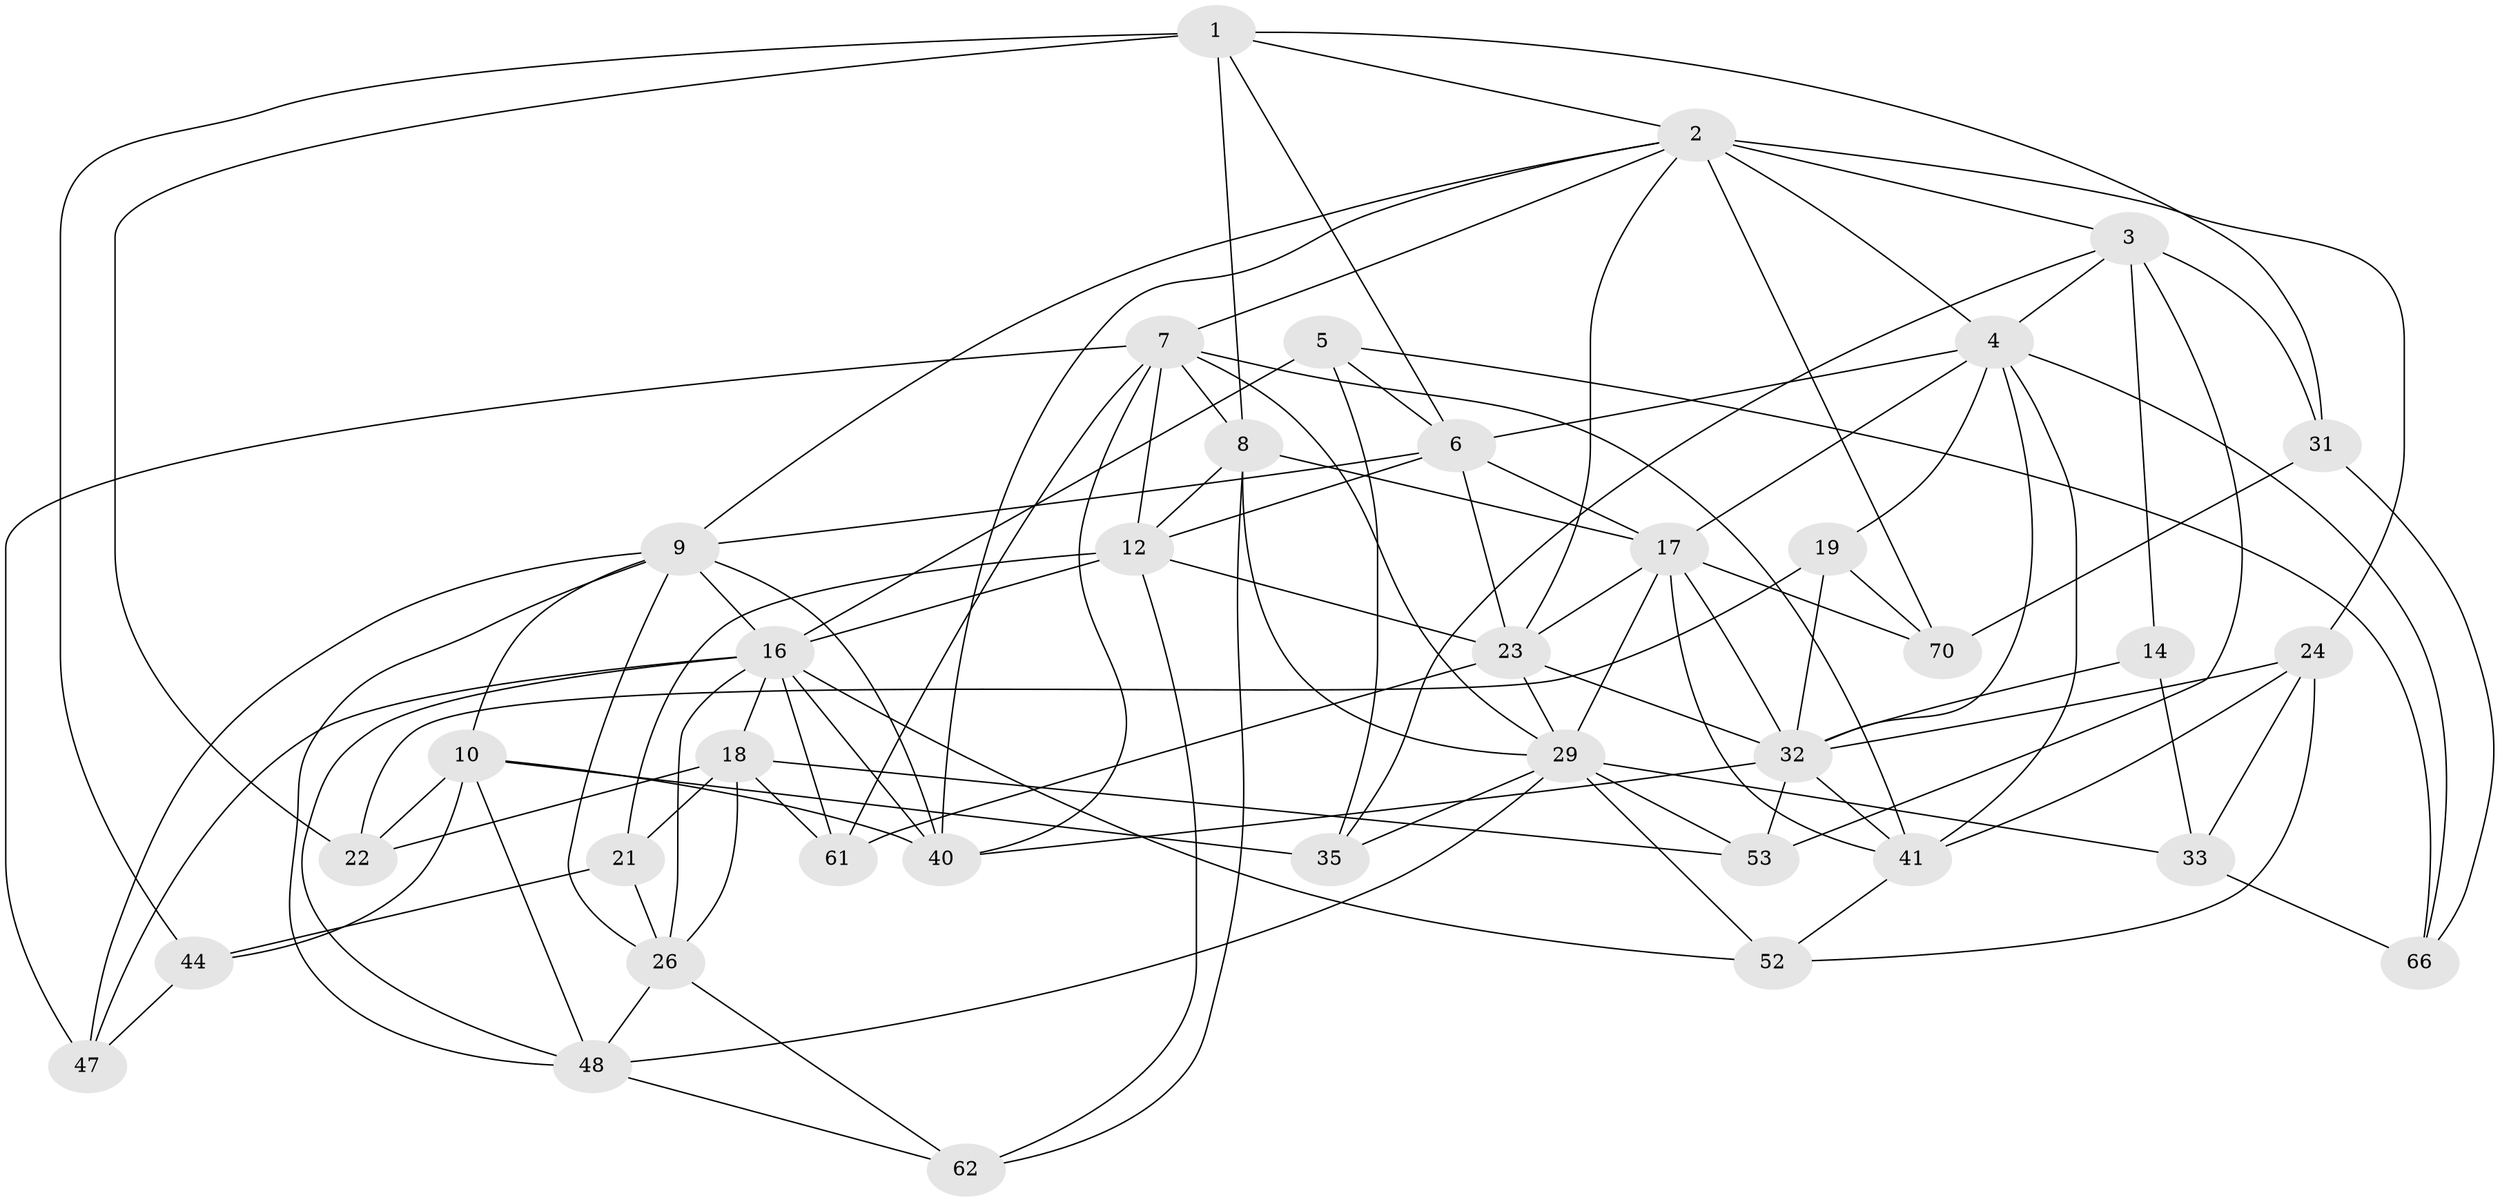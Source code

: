 // original degree distribution, {4: 1.0}
// Generated by graph-tools (version 1.1) at 2025/16/03/09/25 04:16:24]
// undirected, 37 vertices, 106 edges
graph export_dot {
graph [start="1"]
  node [color=gray90,style=filled];
  1 [super="+54"];
  2 [super="+20"];
  3 [super="+51"];
  4 [super="+11"];
  5;
  6 [super="+46+28"];
  7 [super="+39+59"];
  8 [super="+55"];
  9 [super="+37+13"];
  10 [super="+15"];
  12 [super="+27+43"];
  14;
  16 [super="+63+57"];
  17 [super="+25"];
  18 [super="+45"];
  19;
  21;
  22;
  23 [super="+49+71"];
  24 [super="+69"];
  26 [super="+36"];
  29 [super="+30"];
  31;
  32 [super="+67+58"];
  33;
  35;
  40 [super="+42"];
  41 [super="+65"];
  44;
  47;
  48 [super="+64"];
  52;
  53;
  61;
  62;
  66;
  70;
  1 -- 44;
  1 -- 6;
  1 -- 22;
  1 -- 31;
  1 -- 8;
  1 -- 2;
  2 -- 70;
  2 -- 24 [weight=2];
  2 -- 40;
  2 -- 3;
  2 -- 4;
  2 -- 7;
  2 -- 9;
  2 -- 23;
  3 -- 35;
  3 -- 4;
  3 -- 53;
  3 -- 14;
  3 -- 31;
  4 -- 19;
  4 -- 32;
  4 -- 17;
  4 -- 66;
  4 -- 41;
  4 -- 6;
  5 -- 66;
  5 -- 35;
  5 -- 16;
  5 -- 6;
  6 -- 12;
  6 -- 9;
  6 -- 23 [weight=2];
  6 -- 17;
  7 -- 12 [weight=2];
  7 -- 8;
  7 -- 47;
  7 -- 29 [weight=2];
  7 -- 61;
  7 -- 40;
  7 -- 41;
  8 -- 17;
  8 -- 12;
  8 -- 29;
  8 -- 62;
  9 -- 26;
  9 -- 47;
  9 -- 40;
  9 -- 48;
  9 -- 10;
  9 -- 16;
  10 -- 22;
  10 -- 35;
  10 -- 44;
  10 -- 40;
  10 -- 48;
  12 -- 62;
  12 -- 21;
  12 -- 23;
  12 -- 16;
  14 -- 33;
  14 -- 32 [weight=2];
  16 -- 26;
  16 -- 47;
  16 -- 18;
  16 -- 48;
  16 -- 52;
  16 -- 40;
  16 -- 61;
  17 -- 70;
  17 -- 32;
  17 -- 23;
  17 -- 41;
  17 -- 29;
  18 -- 53;
  18 -- 22;
  18 -- 21;
  18 -- 26;
  18 -- 61;
  19 -- 22;
  19 -- 70;
  19 -- 32;
  21 -- 44;
  21 -- 26;
  23 -- 61;
  23 -- 32;
  23 -- 29;
  24 -- 52;
  24 -- 32;
  24 -- 33;
  24 -- 41;
  26 -- 62;
  26 -- 48;
  29 -- 33;
  29 -- 52;
  29 -- 35;
  29 -- 48;
  29 -- 53;
  31 -- 70;
  31 -- 66;
  32 -- 40;
  32 -- 53;
  32 -- 41;
  33 -- 66;
  41 -- 52;
  44 -- 47;
  48 -- 62;
}
